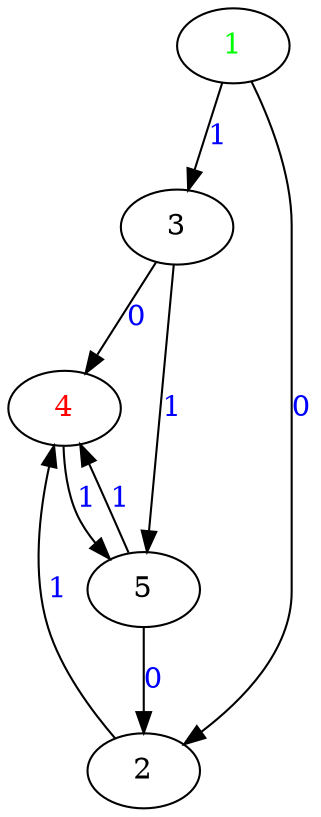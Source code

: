 digraph G {
	"1"->"3"[ label=<<font color="blue">1</font>> ];
	"2"->"4"[ label=<<font color="blue">1</font>> ];
	"3"->"5"[ label=<<font color="blue">1</font>> ];
	"3"->"4"[ label=<<font color="blue">0</font>> ];
	"4"->"5"[ label=<<font color="blue">1</font>> ];
	"5"->"2"[ label=<<font color="blue">0</font>> ];
	"5"->"4"[ label=<<font color="blue">1</font>> ];
	"1"->"2"[ label=<<font color="blue">0</font>> ];
	"1" [ label=<<font color="green">1</font>> ];
	"2";
	"3";
	"4" [ label=<<font color="red">4</font>> ];
	"5";

}
